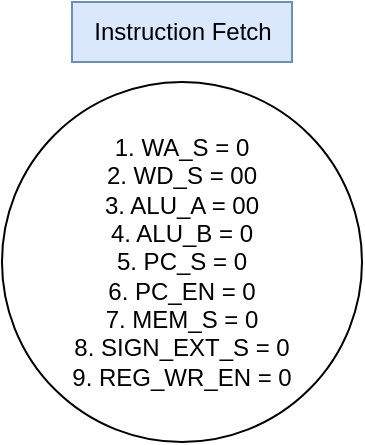 <mxfile version="24.8.4">
  <diagram name="Page-1" id="N74kqfwAAFA2t6-CvJYL">
    <mxGraphModel dx="913" dy="539" grid="1" gridSize="10" guides="1" tooltips="1" connect="1" arrows="1" fold="1" page="1" pageScale="1" pageWidth="850" pageHeight="1100" math="0" shadow="0">
      <root>
        <mxCell id="0" />
        <mxCell id="1" parent="0" />
        <mxCell id="tbVzbEOtK2ctBwKia0T_-1" value="1. WA_S = 0&lt;div&gt;&lt;div&gt;2. WD_S = 00&lt;/div&gt;&lt;div&gt;3. ALU_A = 00&lt;/div&gt;&lt;div&gt;4. ALU_B = 0&lt;/div&gt;&lt;div&gt;5. PC_S = 0&lt;/div&gt;&lt;div&gt;6. PC_EN = 0&lt;/div&gt;&lt;div&gt;7. MEM_S = 0&lt;/div&gt;&lt;div&gt;8. SIGN_EXT_S = 0&lt;/div&gt;&lt;div&gt;9. REG_WR_EN = 0&lt;/div&gt;&lt;/div&gt;" style="ellipse;whiteSpace=wrap;html=1;aspect=fixed;" vertex="1" parent="1">
          <mxGeometry x="310" y="90" width="180" height="180" as="geometry" />
        </mxCell>
        <mxCell id="tbVzbEOtK2ctBwKia0T_-2" value="Instruction Fetch" style="text;html=1;align=center;verticalAlign=middle;resizable=0;points=[];autosize=1;strokeColor=#6c8ebf;fillColor=#dae8fc;" vertex="1" parent="1">
          <mxGeometry x="345" y="50" width="110" height="30" as="geometry" />
        </mxCell>
      </root>
    </mxGraphModel>
  </diagram>
</mxfile>

